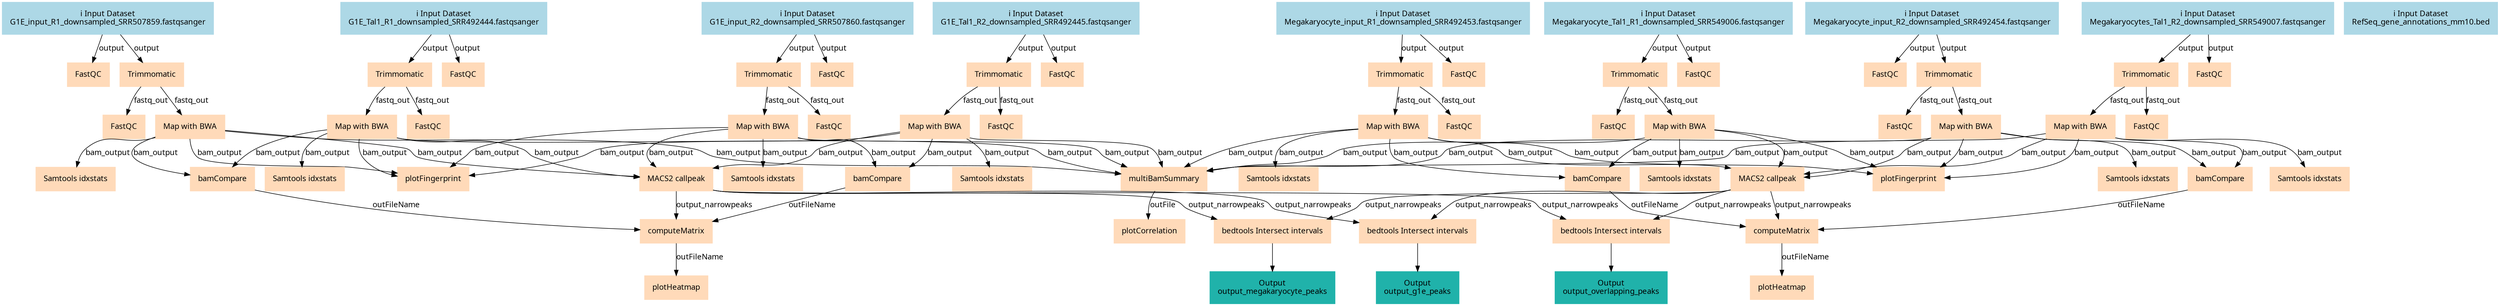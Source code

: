 digraph main {
  node [fontname="Atkinson Hyperlegible", shape=box, color=white,style=filled,color=peachpuff,margin="0.2,0.2"];
  edge [fontname="Atkinson Hyperlegible"];
  0[color=lightblue,label="ℹ️ Input Dataset\nG1E_input_R1_downsampled_SRR507859.fastqsanger"]
  1[color=lightblue,label="ℹ️ Input Dataset\nG1E_input_R2_downsampled_SRR507860.fastqsanger"]
  2[color=lightblue,label="ℹ️ Input Dataset\nG1E_Tal1_R1_downsampled_SRR492444.fastqsanger"]
  3[color=lightblue,label="ℹ️ Input Dataset\nG1E_Tal1_R2_downsampled_SRR492445.fastqsanger"]
  4[color=lightblue,label="ℹ️ Input Dataset\nMegakaryocyte_input_R1_downsampled_SRR492453.fastqsanger"]
  5[color=lightblue,label="ℹ️ Input Dataset\nMegakaryocyte_input_R2_downsampled_SRR492454.fastqsanger"]
  6[color=lightblue,label="ℹ️ Input Dataset\nMegakaryocyte_Tal1_R1_downsampled_SRR549006.fastqsanger"]
  7[color=lightblue,label="ℹ️ Input Dataset\nMegakaryocytes_Tal1_R2_downsampled_SRR549007.fastqsanger"]
  8[color=lightblue,label="ℹ️ Input Dataset\nRefSeq_gene_annotations_mm10.bed"]
  9[label="FastQC"]
  0 -> 9 [label="output"]
  10[label="Trimmomatic"]
  0 -> 10 [label="output"]
  11[label="FastQC"]
  1 -> 11 [label="output"]
  12[label="Trimmomatic"]
  1 -> 12 [label="output"]
  13[label="FastQC"]
  2 -> 13 [label="output"]
  14[label="Trimmomatic"]
  2 -> 14 [label="output"]
  15[label="FastQC"]
  3 -> 15 [label="output"]
  16[label="Trimmomatic"]
  3 -> 16 [label="output"]
  17[label="FastQC"]
  4 -> 17 [label="output"]
  18[label="Trimmomatic"]
  4 -> 18 [label="output"]
  19[label="FastQC"]
  5 -> 19 [label="output"]
  20[label="Trimmomatic"]
  5 -> 20 [label="output"]
  21[label="FastQC"]
  6 -> 21 [label="output"]
  22[label="Trimmomatic"]
  6 -> 22 [label="output"]
  23[label="FastQC"]
  7 -> 23 [label="output"]
  24[label="Trimmomatic"]
  7 -> 24 [label="output"]
  25[label="FastQC"]
  10 -> 25 [label="fastq_out"]
  26[label="Map with BWA"]
  10 -> 26 [label="fastq_out"]
  27[label="FastQC"]
  12 -> 27 [label="fastq_out"]
  28[label="Map with BWA"]
  12 -> 28 [label="fastq_out"]
  29[label="FastQC"]
  14 -> 29 [label="fastq_out"]
  30[label="Map with BWA"]
  14 -> 30 [label="fastq_out"]
  31[label="FastQC"]
  16 -> 31 [label="fastq_out"]
  32[label="Map with BWA"]
  16 -> 32 [label="fastq_out"]
  33[label="FastQC"]
  18 -> 33 [label="fastq_out"]
  34[label="Map with BWA"]
  18 -> 34 [label="fastq_out"]
  35[label="FastQC"]
  20 -> 35 [label="fastq_out"]
  36[label="Map with BWA"]
  20 -> 36 [label="fastq_out"]
  37[label="FastQC"]
  22 -> 37 [label="fastq_out"]
  38[label="Map with BWA"]
  22 -> 38 [label="fastq_out"]
  39[label="FastQC"]
  24 -> 39 [label="fastq_out"]
  40[label="Map with BWA"]
  24 -> 40 [label="fastq_out"]
  41[label="Samtools idxstats"]
  26 -> 41 [label="bam_output"]
  42[label="Samtools idxstats"]
  28 -> 42 [label="bam_output"]
  43[label="Samtools idxstats"]
  30 -> 43 [label="bam_output"]
  44[label="bamCompare"]
  30 -> 44 [label="bam_output"]
  26 -> 44 [label="bam_output"]
  45[label="Samtools idxstats"]
  32 -> 45 [label="bam_output"]
  46[label="plotFingerprint"]
  26 -> 46 [label="bam_output"]
  28 -> 46 [label="bam_output"]
  30 -> 46 [label="bam_output"]
  32 -> 46 [label="bam_output"]
  47[label="MACS2 callpeak"]
  26 -> 47 [label="bam_output"]
  28 -> 47 [label="bam_output"]
  30 -> 47 [label="bam_output"]
  32 -> 47 [label="bam_output"]
  48[label="bamCompare"]
  32 -> 48 [label="bam_output"]
  28 -> 48 [label="bam_output"]
  49[label="Samtools idxstats"]
  34 -> 49 [label="bam_output"]
  50[label="Samtools idxstats"]
  36 -> 50 [label="bam_output"]
  51[label="Samtools idxstats"]
  38 -> 51 [label="bam_output"]
  52[label="bamCompare"]
  38 -> 52 [label="bam_output"]
  34 -> 52 [label="bam_output"]
  53[label="Samtools idxstats"]
  40 -> 53 [label="bam_output"]
  54[label="multiBamSummary"]
  26 -> 54 [label="bam_output"]
  28 -> 54 [label="bam_output"]
  30 -> 54 [label="bam_output"]
  32 -> 54 [label="bam_output"]
  34 -> 54 [label="bam_output"]
  36 -> 54 [label="bam_output"]
  38 -> 54 [label="bam_output"]
  40 -> 54 [label="bam_output"]
  55[label="plotFingerprint"]
  34 -> 55 [label="bam_output"]
  36 -> 55 [label="bam_output"]
  38 -> 55 [label="bam_output"]
  40 -> 55 [label="bam_output"]
  56[label="MACS2 callpeak"]
  34 -> 56 [label="bam_output"]
  36 -> 56 [label="bam_output"]
  38 -> 56 [label="bam_output"]
  40 -> 56 [label="bam_output"]
  57[label="bamCompare"]
  40 -> 57 [label="bam_output"]
  36 -> 57 [label="bam_output"]
  58[label="computeMatrix"]
  44 -> 58 [label="outFileName"]
  48 -> 58 [label="outFileName"]
  47 -> 58 [label="output_narrowpeaks"]
  59[label="plotCorrelation"]
  54 -> 59 [label="outFile"]
  60[label="bedtools Intersect intervals"]
  47 -> 60 [label="output_narrowpeaks"]
  56 -> 60 [label="output_narrowpeaks"]
  k2e72544dcd39498580f9cd2131736be5[color=lightseagreen,label="Output\noutput_overlapping_peaks"]
  60 -> k2e72544dcd39498580f9cd2131736be5
  61[label="bedtools Intersect intervals"]
  47 -> 61 [label="output_narrowpeaks"]
  56 -> 61 [label="output_narrowpeaks"]
  k8e46567c5e2c49d7ada873d6e4b07e95[color=lightseagreen,label="Output\noutput_g1e_peaks"]
  61 -> k8e46567c5e2c49d7ada873d6e4b07e95
  62[label="bedtools Intersect intervals"]
  56 -> 62 [label="output_narrowpeaks"]
  47 -> 62 [label="output_narrowpeaks"]
  kd8f956aadec8418e8dca24062f05f54e[color=lightseagreen,label="Output\noutput_megakaryocyte_peaks"]
  62 -> kd8f956aadec8418e8dca24062f05f54e
  63[label="computeMatrix"]
  52 -> 63 [label="outFileName"]
  57 -> 63 [label="outFileName"]
  56 -> 63 [label="output_narrowpeaks"]
  64[label="plotHeatmap"]
  58 -> 64 [label="outFileName"]
  65[label="plotHeatmap"]
  63 -> 65 [label="outFileName"]
}
